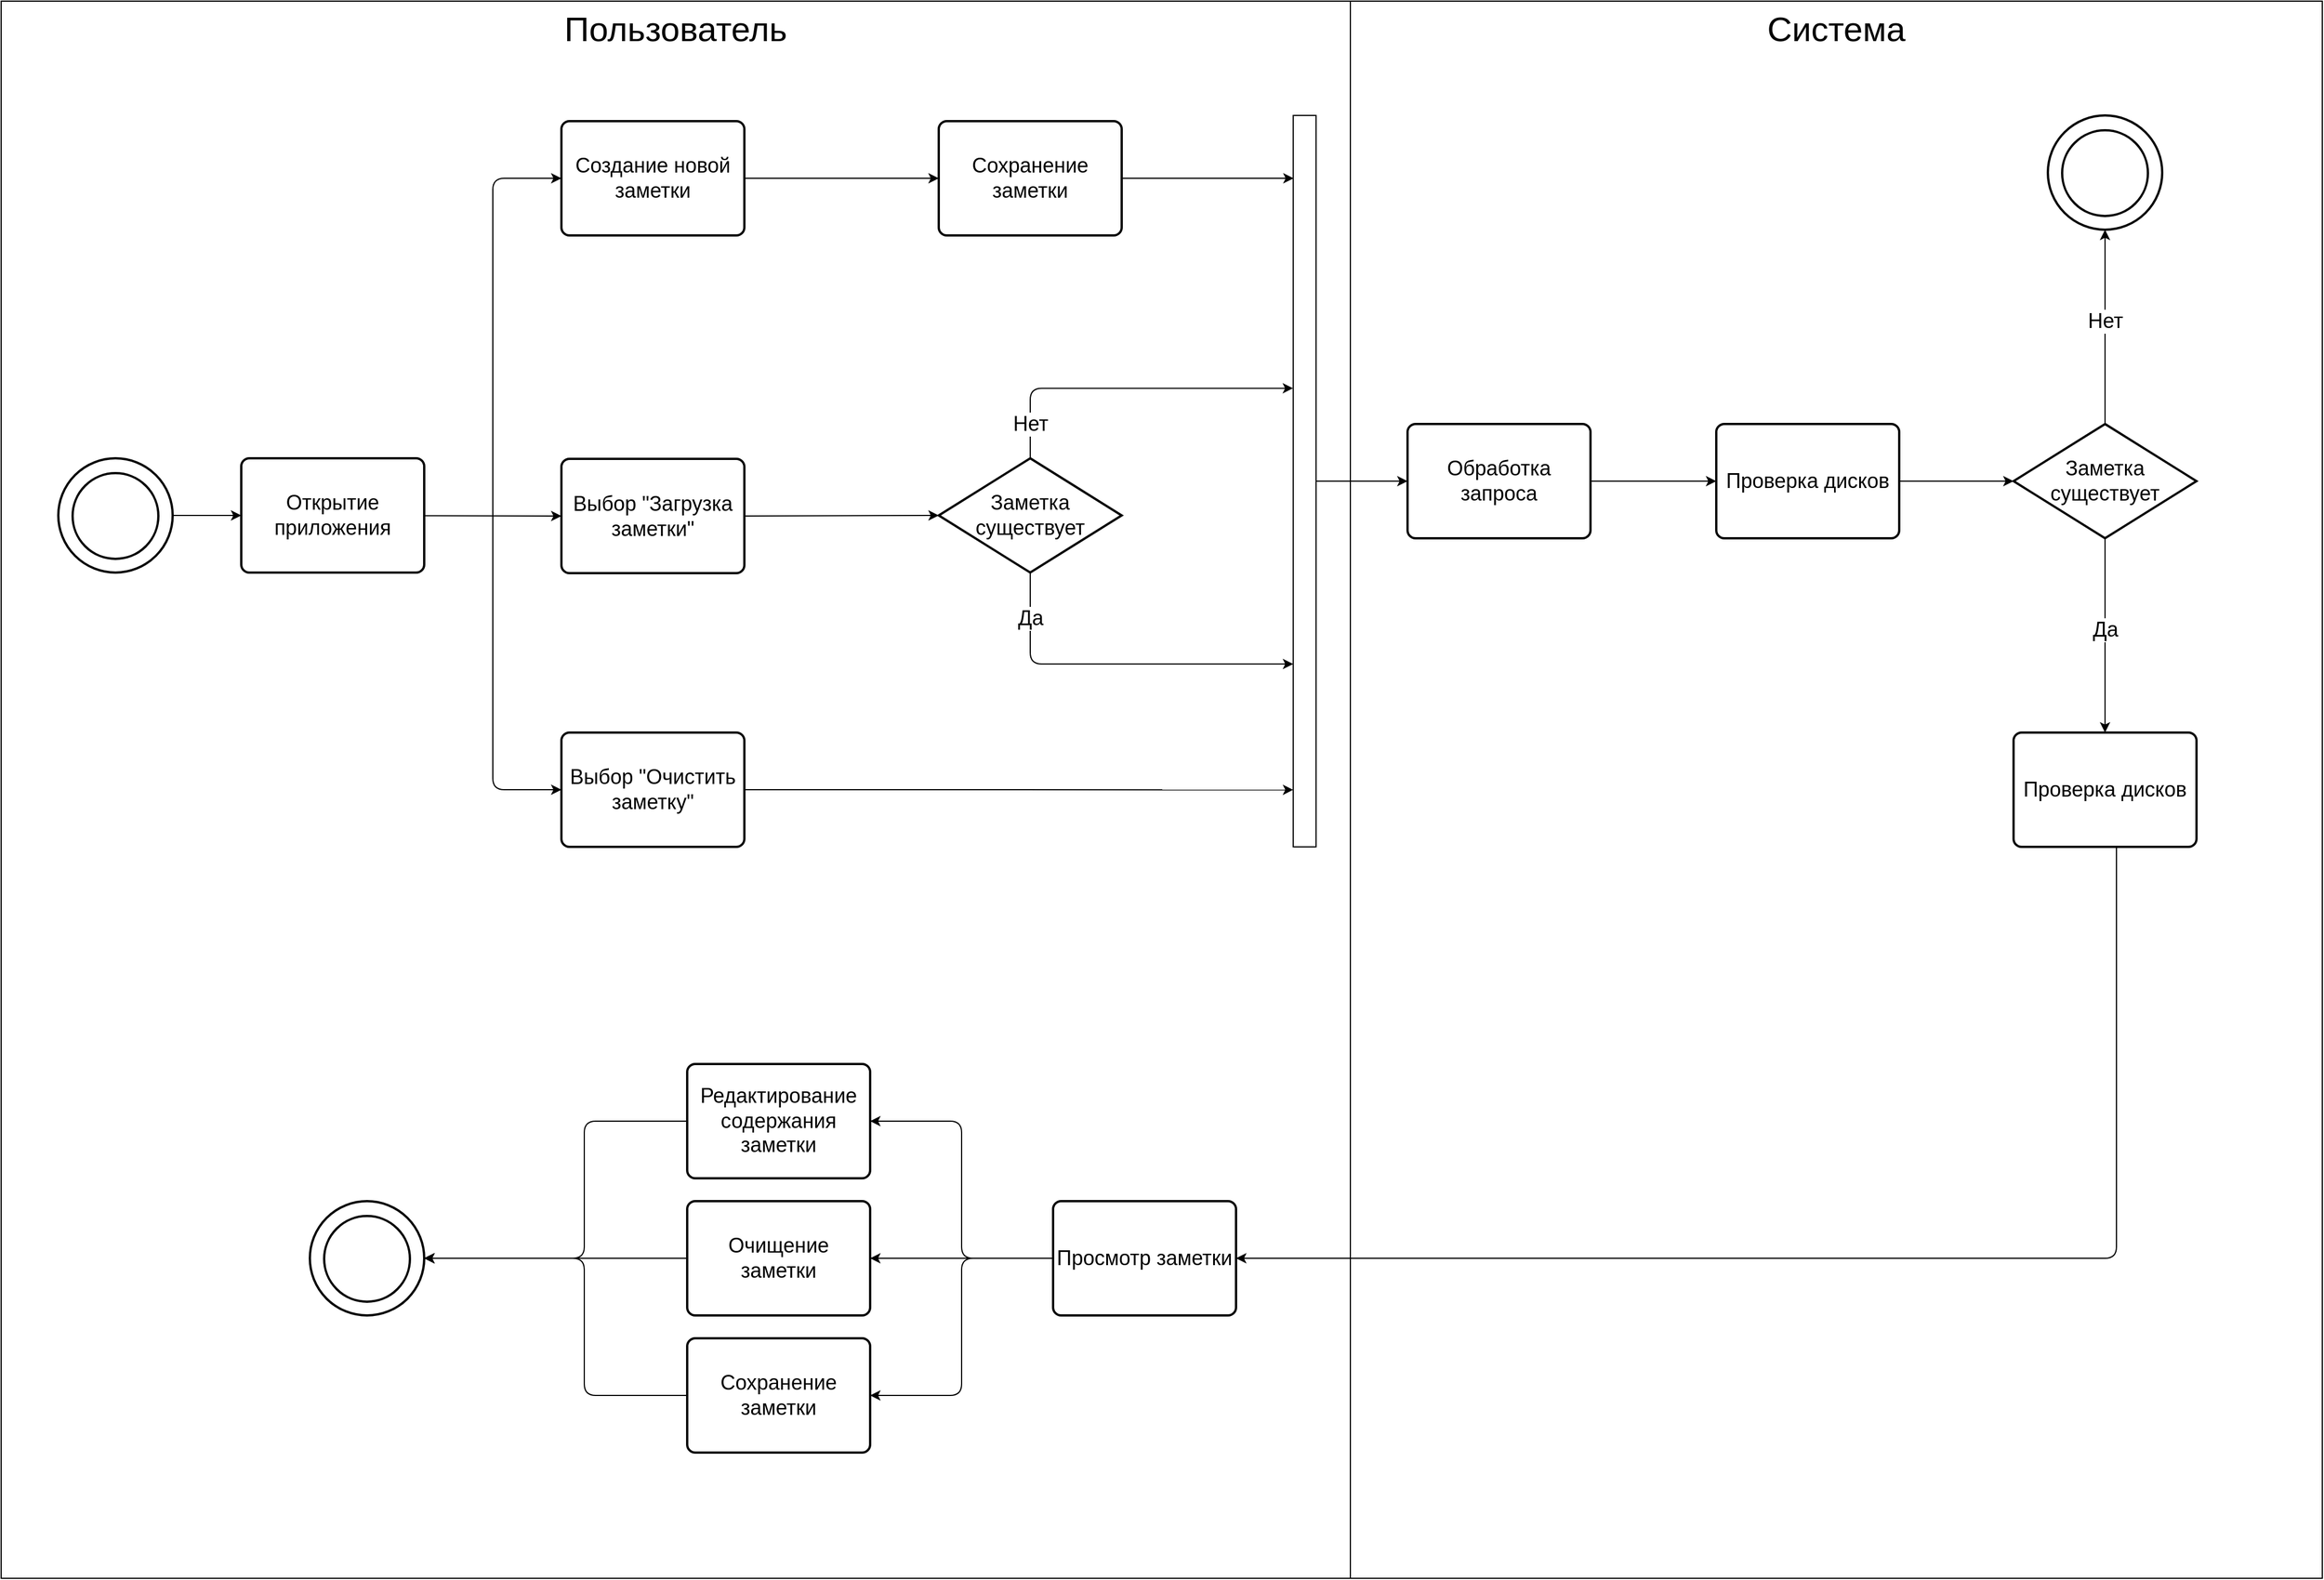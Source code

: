 <mxfile>
    <diagram id="Es-so_17uojvcr0CcSKA" name="Page-1">
        <mxGraphModel dx="1794" dy="622" grid="1" gridSize="10" guides="1" tooltips="1" connect="1" arrows="1" fold="1" page="1" pageScale="1" pageWidth="850" pageHeight="1100" math="0" shadow="0">
            <root>
                <mxCell id="0"/>
                <mxCell id="1" parent="0"/>
                <mxCell id="25" style="edgeStyle=none;html=1;entryX=0;entryY=0.5;entryDx=0;entryDy=0;fontSize=18;" parent="1" source="2" target="4" edge="1">
                    <mxGeometry relative="1" as="geometry"/>
                </mxCell>
                <mxCell id="2" value="" style="strokeWidth=2;html=1;shape=mxgraph.flowchart.start_2;whiteSpace=wrap;fillColor=none;" parent="1" vertex="1">
                    <mxGeometry y="500" width="100" height="100" as="geometry"/>
                </mxCell>
                <mxCell id="3" value="" style="strokeWidth=2;html=1;shape=mxgraph.flowchart.start_2;whiteSpace=wrap;" parent="1" vertex="1">
                    <mxGeometry x="12.5" y="513" width="75" height="75" as="geometry"/>
                </mxCell>
                <mxCell id="26" style="edgeStyle=none;html=1;entryX=0;entryY=0.5;entryDx=0;entryDy=0;fontSize=18;" parent="1" source="4" target="6" edge="1">
                    <mxGeometry relative="1" as="geometry"/>
                </mxCell>
                <mxCell id="27" style="edgeStyle=none;html=1;entryX=0;entryY=0.5;entryDx=0;entryDy=0;fontSize=18;" parent="1" target="5" edge="1">
                    <mxGeometry relative="1" as="geometry">
                        <mxPoint x="380" y="550" as="sourcePoint"/>
                        <Array as="points">
                            <mxPoint x="380" y="255"/>
                        </Array>
                    </mxGeometry>
                </mxCell>
                <mxCell id="28" style="edgeStyle=none;html=1;entryX=0;entryY=0.5;entryDx=0;entryDy=0;fontSize=18;" parent="1" target="7" edge="1">
                    <mxGeometry relative="1" as="geometry">
                        <mxPoint x="380" y="550" as="sourcePoint"/>
                        <Array as="points">
                            <mxPoint x="380" y="790"/>
                        </Array>
                    </mxGeometry>
                </mxCell>
                <mxCell id="4" value="&lt;font style=&quot;font-size: 18px;&quot;&gt;Открытие приложения&lt;/font&gt;" style="rounded=1;whiteSpace=wrap;html=1;absoluteArcSize=1;arcSize=14;strokeWidth=2;fillColor=none;" parent="1" vertex="1">
                    <mxGeometry x="160" y="500" width="160" height="100" as="geometry"/>
                </mxCell>
                <mxCell id="29" style="edgeStyle=none;html=1;entryX=0;entryY=0.5;entryDx=0;entryDy=0;fontSize=18;" parent="1" source="5" target="8" edge="1">
                    <mxGeometry relative="1" as="geometry"/>
                </mxCell>
                <mxCell id="5" value="&lt;font style=&quot;font-size: 18px;&quot;&gt;Создание новой заметки&lt;/font&gt;" style="rounded=1;whiteSpace=wrap;html=1;absoluteArcSize=1;arcSize=14;strokeWidth=2;fillColor=none;" parent="1" vertex="1">
                    <mxGeometry x="440" y="205" width="160" height="100" as="geometry"/>
                </mxCell>
                <mxCell id="30" style="edgeStyle=none;html=1;exitX=1;exitY=0.5;exitDx=0;exitDy=0;entryX=0;entryY=0.5;entryDx=0;entryDy=0;entryPerimeter=0;fontSize=18;" parent="1" source="6" target="10" edge="1">
                    <mxGeometry relative="1" as="geometry"/>
                </mxCell>
                <mxCell id="6" value="&lt;font style=&quot;font-size: 18px;&quot;&gt;Выбор &quot;Загрузка заметки&quot;&lt;/font&gt;" style="rounded=1;whiteSpace=wrap;html=1;absoluteArcSize=1;arcSize=14;strokeWidth=2;fillColor=none;" parent="1" vertex="1">
                    <mxGeometry x="440" y="500.5" width="160" height="100" as="geometry"/>
                </mxCell>
                <mxCell id="31" style="edgeStyle=none;html=1;entryX=0;entryY=0.922;entryDx=0;entryDy=0;entryPerimeter=0;fontSize=18;" parent="1" source="7" target="12" edge="1">
                    <mxGeometry relative="1" as="geometry"/>
                </mxCell>
                <mxCell id="7" value="&lt;font style=&quot;font-size: 18px;&quot;&gt;Выбор &quot;Очистить заметку&quot;&lt;/font&gt;" style="rounded=1;whiteSpace=wrap;html=1;absoluteArcSize=1;arcSize=14;strokeWidth=2;fillColor=none;" parent="1" vertex="1">
                    <mxGeometry x="440" y="740" width="160" height="100" as="geometry"/>
                </mxCell>
                <mxCell id="34" style="edgeStyle=none;html=1;exitX=1;exitY=0.5;exitDx=0;exitDy=0;entryX=0.017;entryY=0.086;entryDx=0;entryDy=0;entryPerimeter=0;fontSize=18;" parent="1" source="8" target="12" edge="1">
                    <mxGeometry relative="1" as="geometry"/>
                </mxCell>
                <mxCell id="8" value="&lt;font style=&quot;font-size: 18px;&quot;&gt;Сохранение заметки&lt;/font&gt;" style="rounded=1;whiteSpace=wrap;html=1;absoluteArcSize=1;arcSize=14;strokeWidth=2;fillColor=none;" parent="1" vertex="1">
                    <mxGeometry x="770" y="205" width="160" height="100" as="geometry"/>
                </mxCell>
                <mxCell id="33" style="edgeStyle=orthogonalEdgeStyle;html=1;exitX=0.5;exitY=0;exitDx=0;exitDy=0;exitPerimeter=0;entryX=-0.006;entryY=0.373;entryDx=0;entryDy=0;entryPerimeter=0;fontSize=18;" parent="1" source="10" target="12" edge="1">
                    <mxGeometry relative="1" as="geometry"/>
                </mxCell>
                <mxCell id="58" value="Нет" style="edgeLabel;html=1;align=center;verticalAlign=middle;resizable=0;points=[];fontSize=18;" parent="33" vertex="1" connectable="0">
                    <mxGeometry x="-0.827" y="1" relative="1" as="geometry">
                        <mxPoint x="1" y="-5" as="offset"/>
                    </mxGeometry>
                </mxCell>
                <mxCell id="50" style="edgeStyle=orthogonalEdgeStyle;html=1;entryX=0;entryY=0.75;entryDx=0;entryDy=0;fontSize=18;exitX=0.5;exitY=1;exitDx=0;exitDy=0;exitPerimeter=0;" parent="1" source="10" target="12" edge="1">
                    <mxGeometry relative="1" as="geometry">
                        <Array as="points">
                            <mxPoint x="850" y="680"/>
                        </Array>
                    </mxGeometry>
                </mxCell>
                <mxCell id="59" value="Да" style="edgeLabel;html=1;align=center;verticalAlign=middle;resizable=0;points=[];fontSize=18;" parent="50" vertex="1" connectable="0">
                    <mxGeometry x="-0.697" y="1" relative="1" as="geometry">
                        <mxPoint x="-1" y="-7" as="offset"/>
                    </mxGeometry>
                </mxCell>
                <mxCell id="10" value="Заметка существует" style="strokeWidth=2;html=1;shape=mxgraph.flowchart.decision;whiteSpace=wrap;fontSize=18;fillColor=none;" parent="1" vertex="1">
                    <mxGeometry x="770" y="500" width="160" height="100" as="geometry"/>
                </mxCell>
                <mxCell id="35" style="edgeStyle=none;html=1;entryX=0;entryY=0.5;entryDx=0;entryDy=0;fontSize=18;" parent="1" source="12" target="13" edge="1">
                    <mxGeometry relative="1" as="geometry"/>
                </mxCell>
                <mxCell id="12" value="" style="whiteSpace=wrap;html=1;fontSize=18;fillColor=none;" parent="1" vertex="1">
                    <mxGeometry x="1080" y="200" width="20" height="640" as="geometry"/>
                </mxCell>
                <mxCell id="36" style="edgeStyle=none;html=1;entryX=0;entryY=0.5;entryDx=0;entryDy=0;fontSize=18;" parent="1" source="13" target="14" edge="1">
                    <mxGeometry relative="1" as="geometry"/>
                </mxCell>
                <mxCell id="13" value="&lt;font style=&quot;font-size: 18px;&quot;&gt;Обработка запроса&lt;/font&gt;" style="rounded=1;whiteSpace=wrap;html=1;absoluteArcSize=1;arcSize=14;strokeWidth=2;fillColor=none;" parent="1" vertex="1">
                    <mxGeometry x="1180" y="470" width="160" height="100" as="geometry"/>
                </mxCell>
                <mxCell id="37" style="edgeStyle=none;html=1;entryX=0;entryY=0.5;entryDx=0;entryDy=0;entryPerimeter=0;fontSize=18;" parent="1" source="14" target="15" edge="1">
                    <mxGeometry relative="1" as="geometry"/>
                </mxCell>
                <mxCell id="14" value="&lt;font style=&quot;font-size: 18px;&quot;&gt;Проверка дисков&lt;/font&gt;" style="rounded=1;whiteSpace=wrap;html=1;absoluteArcSize=1;arcSize=14;strokeWidth=2;fillColor=none;" parent="1" vertex="1">
                    <mxGeometry x="1450" y="470" width="160" height="100" as="geometry"/>
                </mxCell>
                <mxCell id="38" style="edgeStyle=none;html=1;entryX=0.5;entryY=0;entryDx=0;entryDy=0;fontSize=18;" parent="1" source="15" target="16" edge="1">
                    <mxGeometry relative="1" as="geometry"/>
                </mxCell>
                <mxCell id="57" value="Да" style="edgeLabel;html=1;align=center;verticalAlign=middle;resizable=0;points=[];fontSize=18;" parent="38" vertex="1" connectable="0">
                    <mxGeometry x="0.089" y="1" relative="1" as="geometry">
                        <mxPoint x="-1" y="-13" as="offset"/>
                    </mxGeometry>
                </mxCell>
                <mxCell id="53" style="edgeStyle=orthogonalEdgeStyle;html=1;exitX=0.5;exitY=0;exitDx=0;exitDy=0;exitPerimeter=0;entryX=0.5;entryY=1;entryDx=0;entryDy=0;entryPerimeter=0;fontSize=18;" parent="1" source="15" target="51" edge="1">
                    <mxGeometry relative="1" as="geometry"/>
                </mxCell>
                <mxCell id="56" value="Нет" style="edgeLabel;html=1;align=center;verticalAlign=middle;resizable=0;points=[];fontSize=18;" parent="53" vertex="1" connectable="0">
                    <mxGeometry x="-0.135" relative="1" as="geometry">
                        <mxPoint y="-17" as="offset"/>
                    </mxGeometry>
                </mxCell>
                <mxCell id="15" value="Заметка существует" style="strokeWidth=2;html=1;shape=mxgraph.flowchart.decision;whiteSpace=wrap;fontSize=18;fillColor=none;" parent="1" vertex="1">
                    <mxGeometry x="1710" y="470" width="160" height="100" as="geometry"/>
                </mxCell>
                <mxCell id="39" style="edgeStyle=orthogonalEdgeStyle;html=1;entryX=1;entryY=0.5;entryDx=0;entryDy=0;fontSize=18;" parent="1" source="16" target="20" edge="1">
                    <mxGeometry relative="1" as="geometry">
                        <Array as="points">
                            <mxPoint x="1800" y="1200"/>
                        </Array>
                    </mxGeometry>
                </mxCell>
                <mxCell id="16" value="&lt;font style=&quot;font-size: 18px;&quot;&gt;Проверка дисков&lt;/font&gt;" style="rounded=1;whiteSpace=wrap;html=1;absoluteArcSize=1;arcSize=14;strokeWidth=2;fillColor=none;" parent="1" vertex="1">
                    <mxGeometry x="1710" y="740" width="160" height="100" as="geometry"/>
                </mxCell>
                <mxCell id="18" value="" style="strokeWidth=2;html=1;shape=mxgraph.flowchart.start_2;whiteSpace=wrap;fillColor=none;" parent="1" vertex="1">
                    <mxGeometry x="220" y="1150" width="100" height="100" as="geometry"/>
                </mxCell>
                <mxCell id="19" value="" style="strokeWidth=2;html=1;shape=mxgraph.flowchart.start_2;whiteSpace=wrap;" parent="1" vertex="1">
                    <mxGeometry x="232.5" y="1163" width="75" height="75" as="geometry"/>
                </mxCell>
                <mxCell id="40" style="edgeStyle=none;html=1;entryX=1;entryY=0.5;entryDx=0;entryDy=0;fontSize=18;" parent="1" source="20" target="23" edge="1">
                    <mxGeometry relative="1" as="geometry"/>
                </mxCell>
                <mxCell id="48" style="edgeStyle=orthogonalEdgeStyle;html=1;exitX=0;exitY=0.5;exitDx=0;exitDy=0;entryX=1;entryY=0.5;entryDx=0;entryDy=0;fontSize=18;" parent="1" source="20" target="22" edge="1">
                    <mxGeometry relative="1" as="geometry"/>
                </mxCell>
                <mxCell id="49" style="edgeStyle=orthogonalEdgeStyle;html=1;exitX=0;exitY=0.5;exitDx=0;exitDy=0;entryX=1;entryY=0.5;entryDx=0;entryDy=0;fontSize=18;" parent="1" source="20" target="24" edge="1">
                    <mxGeometry relative="1" as="geometry"/>
                </mxCell>
                <mxCell id="20" value="&lt;font style=&quot;font-size: 18px;&quot;&gt;Просмотр заметки&lt;/font&gt;" style="rounded=1;whiteSpace=wrap;html=1;absoluteArcSize=1;arcSize=14;strokeWidth=2;fillColor=none;" parent="1" vertex="1">
                    <mxGeometry x="870" y="1150" width="160" height="100" as="geometry"/>
                </mxCell>
                <mxCell id="47" style="edgeStyle=orthogonalEdgeStyle;html=1;fontSize=18;" parent="1" source="22" edge="1">
                    <mxGeometry relative="1" as="geometry">
                        <mxPoint x="320" y="1200" as="targetPoint"/>
                        <Array as="points">
                            <mxPoint x="460" y="1080"/>
                            <mxPoint x="460" y="1200"/>
                        </Array>
                    </mxGeometry>
                </mxCell>
                <mxCell id="22" value="&lt;font style=&quot;font-size: 18px;&quot;&gt;Редактирование содержания заметки&lt;/font&gt;" style="rounded=1;whiteSpace=wrap;html=1;absoluteArcSize=1;arcSize=14;strokeWidth=2;fillColor=none;" parent="1" vertex="1">
                    <mxGeometry x="550" y="1030" width="160" height="100" as="geometry"/>
                </mxCell>
                <mxCell id="41" style="edgeStyle=none;html=1;entryX=1;entryY=0.5;entryDx=0;entryDy=0;entryPerimeter=0;fontSize=18;" parent="1" source="23" target="18" edge="1">
                    <mxGeometry relative="1" as="geometry"/>
                </mxCell>
                <mxCell id="23" value="&lt;font style=&quot;font-size: 18px;&quot;&gt;Очищение заметки&lt;/font&gt;" style="rounded=1;whiteSpace=wrap;html=1;absoluteArcSize=1;arcSize=14;strokeWidth=2;fillColor=none;" parent="1" vertex="1">
                    <mxGeometry x="550" y="1150" width="160" height="100" as="geometry"/>
                </mxCell>
                <mxCell id="46" style="edgeStyle=orthogonalEdgeStyle;html=1;exitX=0;exitY=0.5;exitDx=0;exitDy=0;fontSize=18;entryX=1;entryY=0.5;entryDx=0;entryDy=0;entryPerimeter=0;" parent="1" source="24" target="18" edge="1">
                    <mxGeometry relative="1" as="geometry">
                        <mxPoint x="480" y="1200" as="targetPoint"/>
                        <Array as="points">
                            <mxPoint x="460" y="1320"/>
                            <mxPoint x="460" y="1200"/>
                        </Array>
                    </mxGeometry>
                </mxCell>
                <mxCell id="24" value="&lt;font style=&quot;font-size: 18px;&quot;&gt;Сохранение заметки&lt;/font&gt;" style="rounded=1;whiteSpace=wrap;html=1;absoluteArcSize=1;arcSize=14;strokeWidth=2;fillColor=none;" parent="1" vertex="1">
                    <mxGeometry x="550" y="1270" width="160" height="100" as="geometry"/>
                </mxCell>
                <mxCell id="51" value="" style="strokeWidth=2;html=1;shape=mxgraph.flowchart.start_2;whiteSpace=wrap;fillColor=none;" parent="1" vertex="1">
                    <mxGeometry x="1740" y="200" width="100" height="100" as="geometry"/>
                </mxCell>
                <mxCell id="52" value="" style="strokeWidth=2;html=1;shape=mxgraph.flowchart.start_2;whiteSpace=wrap;" parent="1" vertex="1">
                    <mxGeometry x="1752.5" y="213" width="75" height="75" as="geometry"/>
                </mxCell>
                <mxCell id="60" value="&lt;font style=&quot;font-size: 30px;&quot;&gt;Пользователь&lt;/font&gt;" style="whiteSpace=wrap;html=1;fontSize=30;fillColor=none;verticalAlign=top;" parent="1" vertex="1">
                    <mxGeometry x="-50" y="100" width="1180" height="1380" as="geometry"/>
                </mxCell>
                <mxCell id="61" value="Система" style="whiteSpace=wrap;html=1;fontSize=30;fillColor=none;verticalAlign=top;" parent="1" vertex="1">
                    <mxGeometry x="1130" y="100" width="850" height="1380" as="geometry"/>
                </mxCell>
            </root>
        </mxGraphModel>
    </diagram>
</mxfile>
